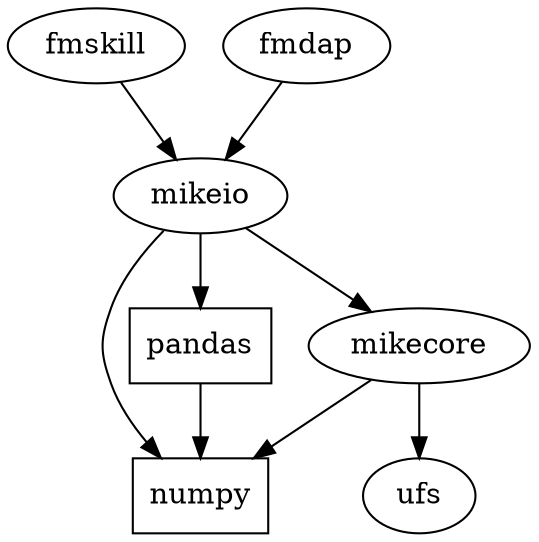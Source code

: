 digraph{

    node [shape=box]; numpy; pandas;
    node [shape=ellipse]; mikecore; mikeio; ufs; fmskill; fmdap

    mikeio -> mikecore
    mikeio -> pandas
    mikeio -> numpy
    mikecore -> ufs
    mikecore -> numpy
    pandas -> numpy

    fmskill -> mikeio
    fmdap -> mikeio

}